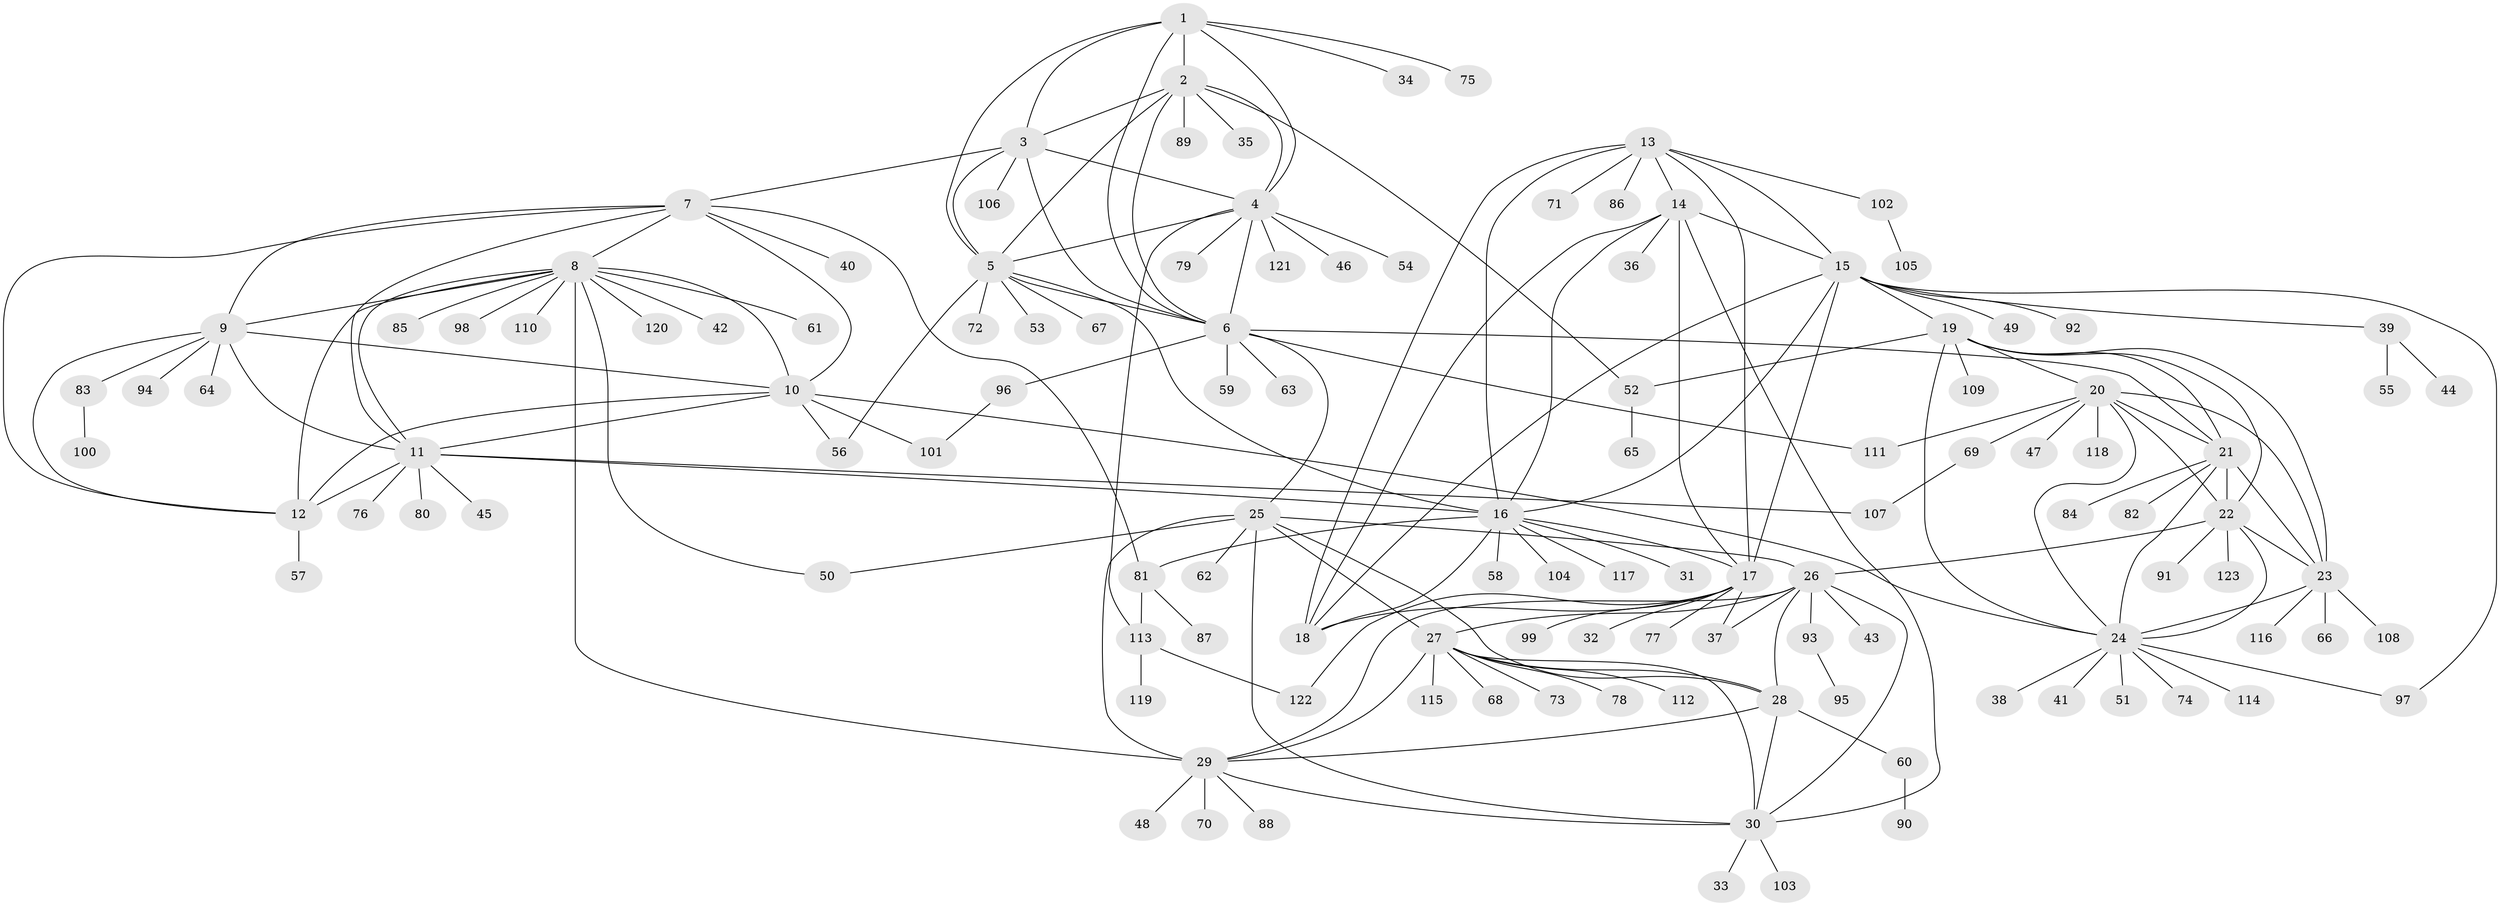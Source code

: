 // Generated by graph-tools (version 1.1) at 2025/15/03/09/25 04:15:52]
// undirected, 123 vertices, 189 edges
graph export_dot {
graph [start="1"]
  node [color=gray90,style=filled];
  1;
  2;
  3;
  4;
  5;
  6;
  7;
  8;
  9;
  10;
  11;
  12;
  13;
  14;
  15;
  16;
  17;
  18;
  19;
  20;
  21;
  22;
  23;
  24;
  25;
  26;
  27;
  28;
  29;
  30;
  31;
  32;
  33;
  34;
  35;
  36;
  37;
  38;
  39;
  40;
  41;
  42;
  43;
  44;
  45;
  46;
  47;
  48;
  49;
  50;
  51;
  52;
  53;
  54;
  55;
  56;
  57;
  58;
  59;
  60;
  61;
  62;
  63;
  64;
  65;
  66;
  67;
  68;
  69;
  70;
  71;
  72;
  73;
  74;
  75;
  76;
  77;
  78;
  79;
  80;
  81;
  82;
  83;
  84;
  85;
  86;
  87;
  88;
  89;
  90;
  91;
  92;
  93;
  94;
  95;
  96;
  97;
  98;
  99;
  100;
  101;
  102;
  103;
  104;
  105;
  106;
  107;
  108;
  109;
  110;
  111;
  112;
  113;
  114;
  115;
  116;
  117;
  118;
  119;
  120;
  121;
  122;
  123;
  1 -- 2;
  1 -- 3;
  1 -- 4;
  1 -- 5;
  1 -- 6;
  1 -- 34;
  1 -- 75;
  2 -- 3;
  2 -- 4;
  2 -- 5;
  2 -- 6;
  2 -- 35;
  2 -- 52;
  2 -- 89;
  3 -- 4;
  3 -- 5;
  3 -- 6;
  3 -- 7;
  3 -- 106;
  4 -- 5;
  4 -- 6;
  4 -- 46;
  4 -- 54;
  4 -- 79;
  4 -- 113;
  4 -- 121;
  5 -- 6;
  5 -- 16;
  5 -- 53;
  5 -- 56;
  5 -- 67;
  5 -- 72;
  6 -- 21;
  6 -- 25;
  6 -- 59;
  6 -- 63;
  6 -- 96;
  6 -- 111;
  7 -- 8;
  7 -- 9;
  7 -- 10;
  7 -- 11;
  7 -- 12;
  7 -- 40;
  7 -- 81;
  8 -- 9;
  8 -- 10;
  8 -- 11;
  8 -- 12;
  8 -- 29;
  8 -- 42;
  8 -- 50;
  8 -- 61;
  8 -- 85;
  8 -- 98;
  8 -- 110;
  8 -- 120;
  9 -- 10;
  9 -- 11;
  9 -- 12;
  9 -- 64;
  9 -- 83;
  9 -- 94;
  10 -- 11;
  10 -- 12;
  10 -- 24;
  10 -- 56;
  10 -- 101;
  11 -- 12;
  11 -- 16;
  11 -- 45;
  11 -- 76;
  11 -- 80;
  11 -- 107;
  12 -- 57;
  13 -- 14;
  13 -- 15;
  13 -- 16;
  13 -- 17;
  13 -- 18;
  13 -- 71;
  13 -- 86;
  13 -- 102;
  14 -- 15;
  14 -- 16;
  14 -- 17;
  14 -- 18;
  14 -- 30;
  14 -- 36;
  15 -- 16;
  15 -- 17;
  15 -- 18;
  15 -- 19;
  15 -- 39;
  15 -- 49;
  15 -- 92;
  15 -- 97;
  16 -- 17;
  16 -- 18;
  16 -- 31;
  16 -- 58;
  16 -- 81;
  16 -- 104;
  16 -- 117;
  17 -- 18;
  17 -- 32;
  17 -- 37;
  17 -- 77;
  17 -- 99;
  17 -- 122;
  19 -- 20;
  19 -- 21;
  19 -- 22;
  19 -- 23;
  19 -- 24;
  19 -- 52;
  19 -- 109;
  20 -- 21;
  20 -- 22;
  20 -- 23;
  20 -- 24;
  20 -- 47;
  20 -- 69;
  20 -- 111;
  20 -- 118;
  21 -- 22;
  21 -- 23;
  21 -- 24;
  21 -- 82;
  21 -- 84;
  22 -- 23;
  22 -- 24;
  22 -- 26;
  22 -- 91;
  22 -- 123;
  23 -- 24;
  23 -- 66;
  23 -- 108;
  23 -- 116;
  24 -- 38;
  24 -- 41;
  24 -- 51;
  24 -- 74;
  24 -- 97;
  24 -- 114;
  25 -- 26;
  25 -- 27;
  25 -- 28;
  25 -- 29;
  25 -- 30;
  25 -- 50;
  25 -- 62;
  26 -- 27;
  26 -- 28;
  26 -- 29;
  26 -- 30;
  26 -- 37;
  26 -- 43;
  26 -- 93;
  27 -- 28;
  27 -- 29;
  27 -- 30;
  27 -- 68;
  27 -- 73;
  27 -- 78;
  27 -- 112;
  27 -- 115;
  28 -- 29;
  28 -- 30;
  28 -- 60;
  29 -- 30;
  29 -- 48;
  29 -- 70;
  29 -- 88;
  30 -- 33;
  30 -- 103;
  39 -- 44;
  39 -- 55;
  52 -- 65;
  60 -- 90;
  69 -- 107;
  81 -- 87;
  81 -- 113;
  83 -- 100;
  93 -- 95;
  96 -- 101;
  102 -- 105;
  113 -- 119;
  113 -- 122;
}
